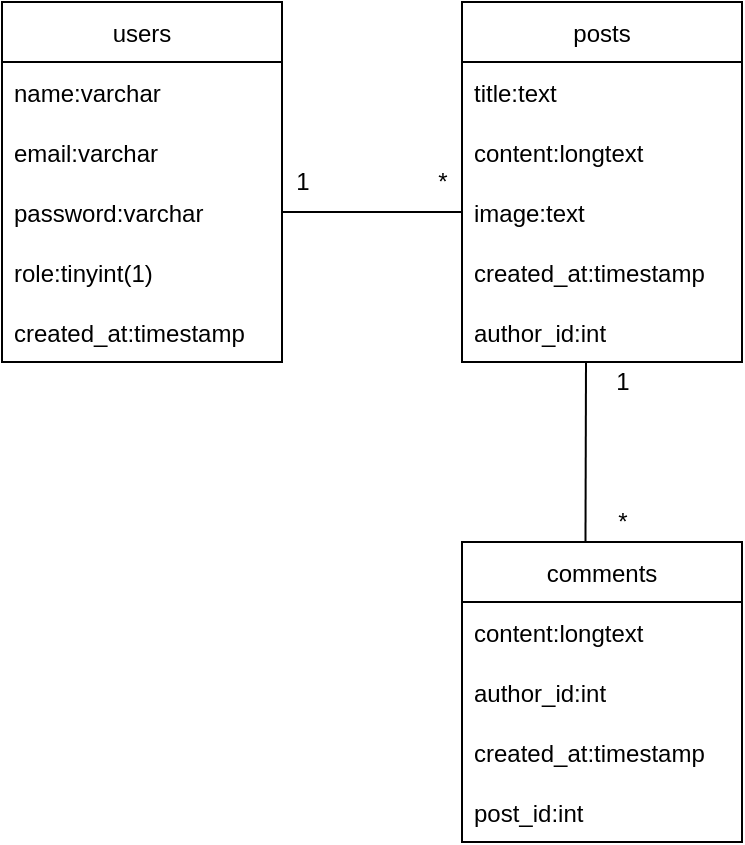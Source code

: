 <mxfile version="16.5.6" type="github">
  <diagram id="ryO4AwGJcq6GvNXAE1JV" name="Page-1">
    <mxGraphModel dx="977" dy="549" grid="1" gridSize="10" guides="1" tooltips="1" connect="1" arrows="1" fold="1" page="1" pageScale="1" pageWidth="850" pageHeight="1100" math="0" shadow="0">
      <root>
        <mxCell id="0" />
        <mxCell id="1" parent="0" />
        <mxCell id="4L_0qVRa8LHpznZ8TQfZ-1" value="users" style="swimlane;fontStyle=0;childLayout=stackLayout;horizontal=1;startSize=30;horizontalStack=0;resizeParent=1;resizeParentMax=0;resizeLast=0;collapsible=1;marginBottom=0;" vertex="1" parent="1">
          <mxGeometry x="170" y="130" width="140" height="180" as="geometry" />
        </mxCell>
        <mxCell id="4L_0qVRa8LHpznZ8TQfZ-2" value="name:varchar" style="text;strokeColor=none;fillColor=none;align=left;verticalAlign=middle;spacingLeft=4;spacingRight=4;overflow=hidden;points=[[0,0.5],[1,0.5]];portConstraint=eastwest;rotatable=0;" vertex="1" parent="4L_0qVRa8LHpznZ8TQfZ-1">
          <mxGeometry y="30" width="140" height="30" as="geometry" />
        </mxCell>
        <mxCell id="4L_0qVRa8LHpznZ8TQfZ-3" value="email:varchar" style="text;strokeColor=none;fillColor=none;align=left;verticalAlign=middle;spacingLeft=4;spacingRight=4;overflow=hidden;points=[[0,0.5],[1,0.5]];portConstraint=eastwest;rotatable=0;" vertex="1" parent="4L_0qVRa8LHpznZ8TQfZ-1">
          <mxGeometry y="60" width="140" height="30" as="geometry" />
        </mxCell>
        <mxCell id="4L_0qVRa8LHpznZ8TQfZ-5" value="password:varchar" style="text;strokeColor=none;fillColor=none;align=left;verticalAlign=middle;spacingLeft=4;spacingRight=4;overflow=hidden;points=[[0,0.5],[1,0.5]];portConstraint=eastwest;rotatable=0;" vertex="1" parent="4L_0qVRa8LHpznZ8TQfZ-1">
          <mxGeometry y="90" width="140" height="30" as="geometry" />
        </mxCell>
        <mxCell id="4L_0qVRa8LHpznZ8TQfZ-6" value="role:tinyint(1)" style="text;strokeColor=none;fillColor=none;align=left;verticalAlign=middle;spacingLeft=4;spacingRight=4;overflow=hidden;points=[[0,0.5],[1,0.5]];portConstraint=eastwest;rotatable=0;" vertex="1" parent="4L_0qVRa8LHpznZ8TQfZ-1">
          <mxGeometry y="120" width="140" height="30" as="geometry" />
        </mxCell>
        <mxCell id="4L_0qVRa8LHpznZ8TQfZ-4" value="created_at:timestamp" style="text;strokeColor=none;fillColor=none;align=left;verticalAlign=middle;spacingLeft=4;spacingRight=4;overflow=hidden;points=[[0,0.5],[1,0.5]];portConstraint=eastwest;rotatable=0;" vertex="1" parent="4L_0qVRa8LHpznZ8TQfZ-1">
          <mxGeometry y="150" width="140" height="30" as="geometry" />
        </mxCell>
        <mxCell id="4L_0qVRa8LHpznZ8TQfZ-7" value="posts" style="swimlane;fontStyle=0;childLayout=stackLayout;horizontal=1;startSize=30;horizontalStack=0;resizeParent=1;resizeParentMax=0;resizeLast=0;collapsible=1;marginBottom=0;" vertex="1" parent="1">
          <mxGeometry x="400" y="130" width="140" height="180" as="geometry" />
        </mxCell>
        <mxCell id="4L_0qVRa8LHpznZ8TQfZ-8" value="title:text" style="text;strokeColor=none;fillColor=none;align=left;verticalAlign=middle;spacingLeft=4;spacingRight=4;overflow=hidden;points=[[0,0.5],[1,0.5]];portConstraint=eastwest;rotatable=0;" vertex="1" parent="4L_0qVRa8LHpznZ8TQfZ-7">
          <mxGeometry y="30" width="140" height="30" as="geometry" />
        </mxCell>
        <mxCell id="4L_0qVRa8LHpznZ8TQfZ-9" value="content:longtext" style="text;strokeColor=none;fillColor=none;align=left;verticalAlign=middle;spacingLeft=4;spacingRight=4;overflow=hidden;points=[[0,0.5],[1,0.5]];portConstraint=eastwest;rotatable=0;" vertex="1" parent="4L_0qVRa8LHpznZ8TQfZ-7">
          <mxGeometry y="60" width="140" height="30" as="geometry" />
        </mxCell>
        <mxCell id="4L_0qVRa8LHpznZ8TQfZ-10" value="image:text" style="text;strokeColor=none;fillColor=none;align=left;verticalAlign=middle;spacingLeft=4;spacingRight=4;overflow=hidden;points=[[0,0.5],[1,0.5]];portConstraint=eastwest;rotatable=0;" vertex="1" parent="4L_0qVRa8LHpznZ8TQfZ-7">
          <mxGeometry y="90" width="140" height="30" as="geometry" />
        </mxCell>
        <mxCell id="4L_0qVRa8LHpznZ8TQfZ-11" value="created_at:timestamp" style="text;strokeColor=none;fillColor=none;align=left;verticalAlign=middle;spacingLeft=4;spacingRight=4;overflow=hidden;points=[[0,0.5],[1,0.5]];portConstraint=eastwest;rotatable=0;" vertex="1" parent="4L_0qVRa8LHpznZ8TQfZ-7">
          <mxGeometry y="120" width="140" height="30" as="geometry" />
        </mxCell>
        <mxCell id="4L_0qVRa8LHpznZ8TQfZ-12" value="author_id:int" style="text;strokeColor=none;fillColor=none;align=left;verticalAlign=middle;spacingLeft=4;spacingRight=4;overflow=hidden;points=[[0,0.5],[1,0.5]];portConstraint=eastwest;rotatable=0;" vertex="1" parent="4L_0qVRa8LHpznZ8TQfZ-7">
          <mxGeometry y="150" width="140" height="30" as="geometry" />
        </mxCell>
        <mxCell id="4L_0qVRa8LHpznZ8TQfZ-13" value="" style="endArrow=none;html=1;rounded=0;entryX=1;entryY=0.5;entryDx=0;entryDy=0;exitX=0;exitY=0.5;exitDx=0;exitDy=0;" edge="1" parent="1" source="4L_0qVRa8LHpznZ8TQfZ-10" target="4L_0qVRa8LHpznZ8TQfZ-5">
          <mxGeometry width="50" height="50" relative="1" as="geometry">
            <mxPoint x="400" y="310" as="sourcePoint" />
            <mxPoint x="450" y="260" as="targetPoint" />
          </mxGeometry>
        </mxCell>
        <mxCell id="4L_0qVRa8LHpznZ8TQfZ-14" value="1" style="text;html=1;align=center;verticalAlign=middle;resizable=0;points=[];autosize=1;strokeColor=none;fillColor=none;" vertex="1" parent="1">
          <mxGeometry x="310" y="210" width="20" height="20" as="geometry" />
        </mxCell>
        <mxCell id="4L_0qVRa8LHpznZ8TQfZ-15" value="*" style="text;html=1;align=center;verticalAlign=middle;resizable=0;points=[];autosize=1;strokeColor=none;fillColor=none;" vertex="1" parent="1">
          <mxGeometry x="380" y="210" width="20" height="20" as="geometry" />
        </mxCell>
        <mxCell id="4L_0qVRa8LHpznZ8TQfZ-16" value="comments" style="swimlane;fontStyle=0;childLayout=stackLayout;horizontal=1;startSize=30;horizontalStack=0;resizeParent=1;resizeParentMax=0;resizeLast=0;collapsible=1;marginBottom=0;" vertex="1" parent="1">
          <mxGeometry x="400" y="400" width="140" height="150" as="geometry" />
        </mxCell>
        <mxCell id="4L_0qVRa8LHpznZ8TQfZ-17" value="content:longtext" style="text;strokeColor=none;fillColor=none;align=left;verticalAlign=middle;spacingLeft=4;spacingRight=4;overflow=hidden;points=[[0,0.5],[1,0.5]];portConstraint=eastwest;rotatable=0;" vertex="1" parent="4L_0qVRa8LHpznZ8TQfZ-16">
          <mxGeometry y="30" width="140" height="30" as="geometry" />
        </mxCell>
        <mxCell id="4L_0qVRa8LHpznZ8TQfZ-18" value="author_id:int" style="text;strokeColor=none;fillColor=none;align=left;verticalAlign=middle;spacingLeft=4;spacingRight=4;overflow=hidden;points=[[0,0.5],[1,0.5]];portConstraint=eastwest;rotatable=0;" vertex="1" parent="4L_0qVRa8LHpznZ8TQfZ-16">
          <mxGeometry y="60" width="140" height="30" as="geometry" />
        </mxCell>
        <mxCell id="4L_0qVRa8LHpznZ8TQfZ-19" value="created_at:timestamp" style="text;strokeColor=none;fillColor=none;align=left;verticalAlign=middle;spacingLeft=4;spacingRight=4;overflow=hidden;points=[[0,0.5],[1,0.5]];portConstraint=eastwest;rotatable=0;" vertex="1" parent="4L_0qVRa8LHpznZ8TQfZ-16">
          <mxGeometry y="90" width="140" height="30" as="geometry" />
        </mxCell>
        <mxCell id="4L_0qVRa8LHpznZ8TQfZ-20" value="post_id:int" style="text;strokeColor=none;fillColor=none;align=left;verticalAlign=middle;spacingLeft=4;spacingRight=4;overflow=hidden;points=[[0,0.5],[1,0.5]];portConstraint=eastwest;rotatable=0;" vertex="1" parent="4L_0qVRa8LHpznZ8TQfZ-16">
          <mxGeometry y="120" width="140" height="30" as="geometry" />
        </mxCell>
        <mxCell id="4L_0qVRa8LHpznZ8TQfZ-23" value="" style="endArrow=none;html=1;rounded=0;entryX=0.441;entryY=0;entryDx=0;entryDy=0;entryPerimeter=0;" edge="1" parent="1" target="4L_0qVRa8LHpznZ8TQfZ-16">
          <mxGeometry width="50" height="50" relative="1" as="geometry">
            <mxPoint x="462" y="310" as="sourcePoint" />
            <mxPoint x="450" y="360" as="targetPoint" />
          </mxGeometry>
        </mxCell>
        <mxCell id="4L_0qVRa8LHpznZ8TQfZ-24" value="*" style="text;html=1;align=center;verticalAlign=middle;resizable=0;points=[];autosize=1;strokeColor=none;fillColor=none;" vertex="1" parent="1">
          <mxGeometry x="470" y="380" width="20" height="20" as="geometry" />
        </mxCell>
        <mxCell id="4L_0qVRa8LHpznZ8TQfZ-25" value="1" style="text;html=1;align=center;verticalAlign=middle;resizable=0;points=[];autosize=1;strokeColor=none;fillColor=none;" vertex="1" parent="1">
          <mxGeometry x="470" y="310" width="20" height="20" as="geometry" />
        </mxCell>
      </root>
    </mxGraphModel>
  </diagram>
</mxfile>
